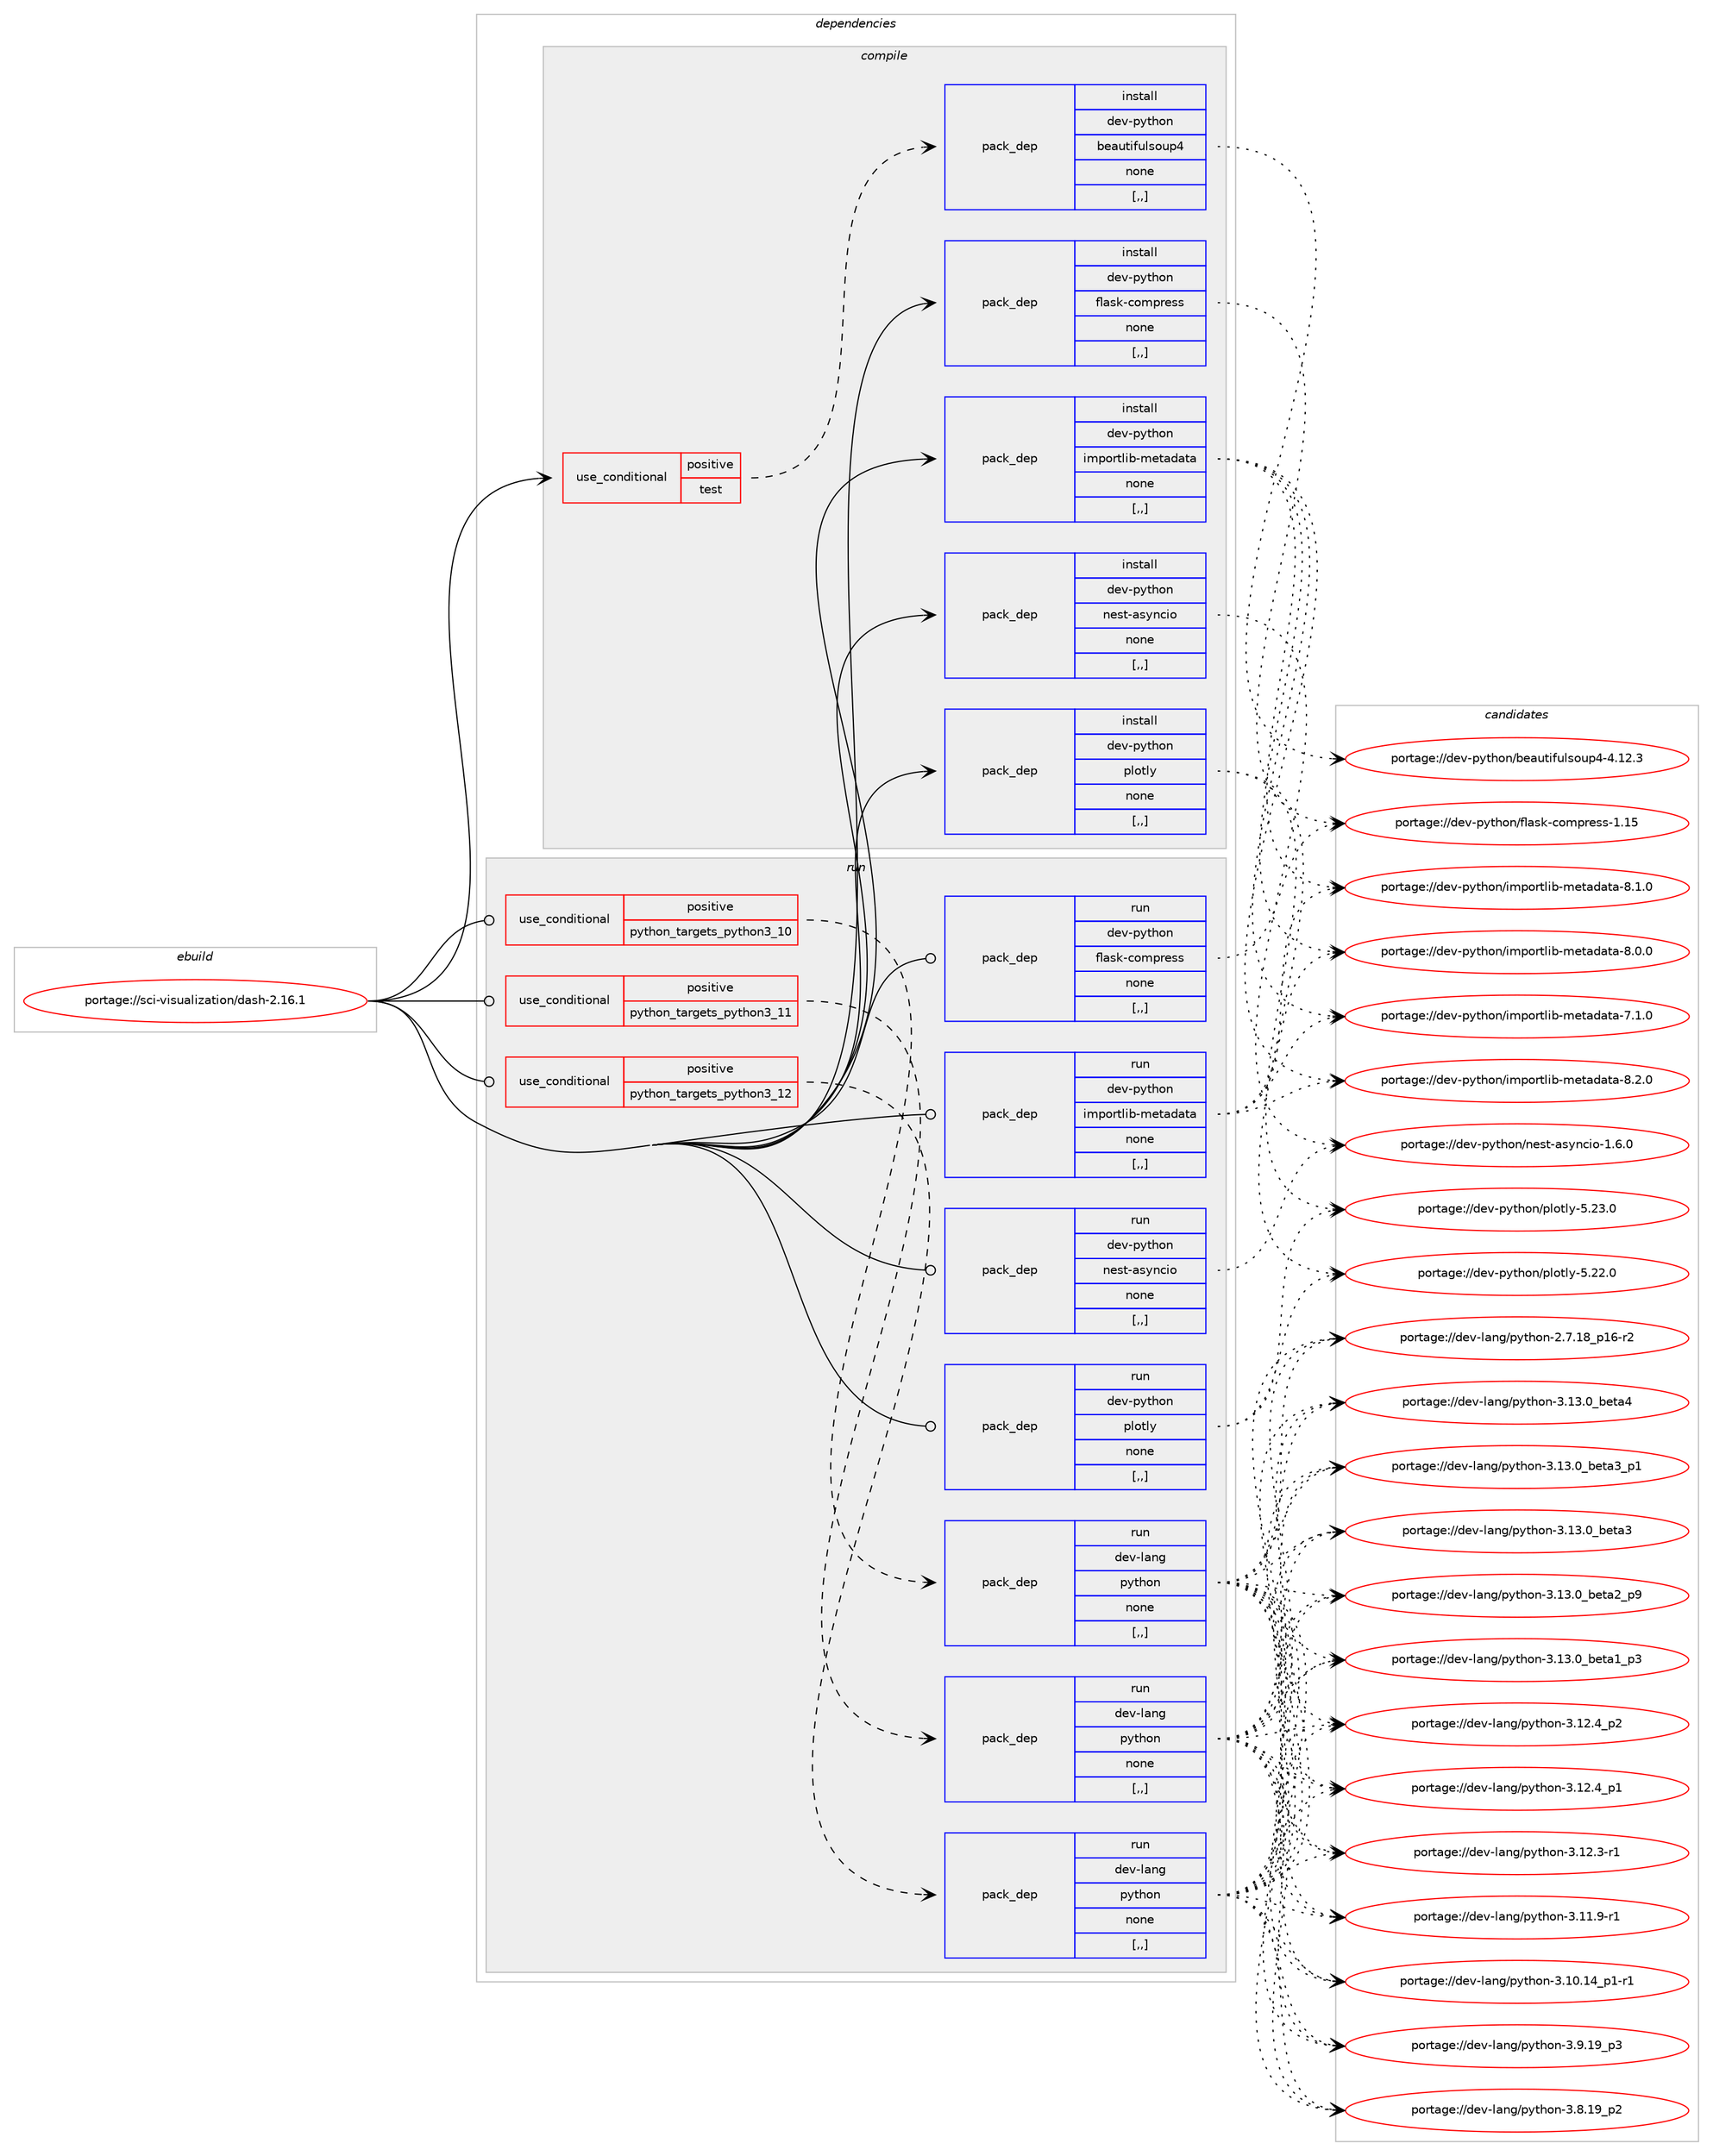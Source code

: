 digraph prolog {

# *************
# Graph options
# *************

newrank=true;
concentrate=true;
compound=true;
graph [rankdir=LR,fontname=Helvetica,fontsize=10,ranksep=1.5];#, ranksep=2.5, nodesep=0.2];
edge  [arrowhead=vee];
node  [fontname=Helvetica,fontsize=10];

# **********
# The ebuild
# **********

subgraph cluster_leftcol {
color=gray;
label=<<i>ebuild</i>>;
id [label="portage://sci-visualization/dash-2.16.1", color=red, width=4, href="../sci-visualization/dash-2.16.1.svg"];
}

# ****************
# The dependencies
# ****************

subgraph cluster_midcol {
color=gray;
label=<<i>dependencies</i>>;
subgraph cluster_compile {
fillcolor="#eeeeee";
style=filled;
label=<<i>compile</i>>;
subgraph cond109870 {
dependency413163 [label=<<TABLE BORDER="0" CELLBORDER="1" CELLSPACING="0" CELLPADDING="4"><TR><TD ROWSPAN="3" CELLPADDING="10">use_conditional</TD></TR><TR><TD>positive</TD></TR><TR><TD>test</TD></TR></TABLE>>, shape=none, color=red];
subgraph pack300381 {
dependency413164 [label=<<TABLE BORDER="0" CELLBORDER="1" CELLSPACING="0" CELLPADDING="4" WIDTH="220"><TR><TD ROWSPAN="6" CELLPADDING="30">pack_dep</TD></TR><TR><TD WIDTH="110">install</TD></TR><TR><TD>dev-python</TD></TR><TR><TD>beautifulsoup4</TD></TR><TR><TD>none</TD></TR><TR><TD>[,,]</TD></TR></TABLE>>, shape=none, color=blue];
}
dependency413163:e -> dependency413164:w [weight=20,style="dashed",arrowhead="vee"];
}
id:e -> dependency413163:w [weight=20,style="solid",arrowhead="vee"];
subgraph pack300382 {
dependency413165 [label=<<TABLE BORDER="0" CELLBORDER="1" CELLSPACING="0" CELLPADDING="4" WIDTH="220"><TR><TD ROWSPAN="6" CELLPADDING="30">pack_dep</TD></TR><TR><TD WIDTH="110">install</TD></TR><TR><TD>dev-python</TD></TR><TR><TD>flask-compress</TD></TR><TR><TD>none</TD></TR><TR><TD>[,,]</TD></TR></TABLE>>, shape=none, color=blue];
}
id:e -> dependency413165:w [weight=20,style="solid",arrowhead="vee"];
subgraph pack300383 {
dependency413166 [label=<<TABLE BORDER="0" CELLBORDER="1" CELLSPACING="0" CELLPADDING="4" WIDTH="220"><TR><TD ROWSPAN="6" CELLPADDING="30">pack_dep</TD></TR><TR><TD WIDTH="110">install</TD></TR><TR><TD>dev-python</TD></TR><TR><TD>importlib-metadata</TD></TR><TR><TD>none</TD></TR><TR><TD>[,,]</TD></TR></TABLE>>, shape=none, color=blue];
}
id:e -> dependency413166:w [weight=20,style="solid",arrowhead="vee"];
subgraph pack300384 {
dependency413167 [label=<<TABLE BORDER="0" CELLBORDER="1" CELLSPACING="0" CELLPADDING="4" WIDTH="220"><TR><TD ROWSPAN="6" CELLPADDING="30">pack_dep</TD></TR><TR><TD WIDTH="110">install</TD></TR><TR><TD>dev-python</TD></TR><TR><TD>nest-asyncio</TD></TR><TR><TD>none</TD></TR><TR><TD>[,,]</TD></TR></TABLE>>, shape=none, color=blue];
}
id:e -> dependency413167:w [weight=20,style="solid",arrowhead="vee"];
subgraph pack300385 {
dependency413168 [label=<<TABLE BORDER="0" CELLBORDER="1" CELLSPACING="0" CELLPADDING="4" WIDTH="220"><TR><TD ROWSPAN="6" CELLPADDING="30">pack_dep</TD></TR><TR><TD WIDTH="110">install</TD></TR><TR><TD>dev-python</TD></TR><TR><TD>plotly</TD></TR><TR><TD>none</TD></TR><TR><TD>[,,]</TD></TR></TABLE>>, shape=none, color=blue];
}
id:e -> dependency413168:w [weight=20,style="solid",arrowhead="vee"];
}
subgraph cluster_compileandrun {
fillcolor="#eeeeee";
style=filled;
label=<<i>compile and run</i>>;
}
subgraph cluster_run {
fillcolor="#eeeeee";
style=filled;
label=<<i>run</i>>;
subgraph cond109871 {
dependency413169 [label=<<TABLE BORDER="0" CELLBORDER="1" CELLSPACING="0" CELLPADDING="4"><TR><TD ROWSPAN="3" CELLPADDING="10">use_conditional</TD></TR><TR><TD>positive</TD></TR><TR><TD>python_targets_python3_10</TD></TR></TABLE>>, shape=none, color=red];
subgraph pack300386 {
dependency413170 [label=<<TABLE BORDER="0" CELLBORDER="1" CELLSPACING="0" CELLPADDING="4" WIDTH="220"><TR><TD ROWSPAN="6" CELLPADDING="30">pack_dep</TD></TR><TR><TD WIDTH="110">run</TD></TR><TR><TD>dev-lang</TD></TR><TR><TD>python</TD></TR><TR><TD>none</TD></TR><TR><TD>[,,]</TD></TR></TABLE>>, shape=none, color=blue];
}
dependency413169:e -> dependency413170:w [weight=20,style="dashed",arrowhead="vee"];
}
id:e -> dependency413169:w [weight=20,style="solid",arrowhead="odot"];
subgraph cond109872 {
dependency413171 [label=<<TABLE BORDER="0" CELLBORDER="1" CELLSPACING="0" CELLPADDING="4"><TR><TD ROWSPAN="3" CELLPADDING="10">use_conditional</TD></TR><TR><TD>positive</TD></TR><TR><TD>python_targets_python3_11</TD></TR></TABLE>>, shape=none, color=red];
subgraph pack300387 {
dependency413172 [label=<<TABLE BORDER="0" CELLBORDER="1" CELLSPACING="0" CELLPADDING="4" WIDTH="220"><TR><TD ROWSPAN="6" CELLPADDING="30">pack_dep</TD></TR><TR><TD WIDTH="110">run</TD></TR><TR><TD>dev-lang</TD></TR><TR><TD>python</TD></TR><TR><TD>none</TD></TR><TR><TD>[,,]</TD></TR></TABLE>>, shape=none, color=blue];
}
dependency413171:e -> dependency413172:w [weight=20,style="dashed",arrowhead="vee"];
}
id:e -> dependency413171:w [weight=20,style="solid",arrowhead="odot"];
subgraph cond109873 {
dependency413173 [label=<<TABLE BORDER="0" CELLBORDER="1" CELLSPACING="0" CELLPADDING="4"><TR><TD ROWSPAN="3" CELLPADDING="10">use_conditional</TD></TR><TR><TD>positive</TD></TR><TR><TD>python_targets_python3_12</TD></TR></TABLE>>, shape=none, color=red];
subgraph pack300388 {
dependency413174 [label=<<TABLE BORDER="0" CELLBORDER="1" CELLSPACING="0" CELLPADDING="4" WIDTH="220"><TR><TD ROWSPAN="6" CELLPADDING="30">pack_dep</TD></TR><TR><TD WIDTH="110">run</TD></TR><TR><TD>dev-lang</TD></TR><TR><TD>python</TD></TR><TR><TD>none</TD></TR><TR><TD>[,,]</TD></TR></TABLE>>, shape=none, color=blue];
}
dependency413173:e -> dependency413174:w [weight=20,style="dashed",arrowhead="vee"];
}
id:e -> dependency413173:w [weight=20,style="solid",arrowhead="odot"];
subgraph pack300389 {
dependency413175 [label=<<TABLE BORDER="0" CELLBORDER="1" CELLSPACING="0" CELLPADDING="4" WIDTH="220"><TR><TD ROWSPAN="6" CELLPADDING="30">pack_dep</TD></TR><TR><TD WIDTH="110">run</TD></TR><TR><TD>dev-python</TD></TR><TR><TD>flask-compress</TD></TR><TR><TD>none</TD></TR><TR><TD>[,,]</TD></TR></TABLE>>, shape=none, color=blue];
}
id:e -> dependency413175:w [weight=20,style="solid",arrowhead="odot"];
subgraph pack300390 {
dependency413176 [label=<<TABLE BORDER="0" CELLBORDER="1" CELLSPACING="0" CELLPADDING="4" WIDTH="220"><TR><TD ROWSPAN="6" CELLPADDING="30">pack_dep</TD></TR><TR><TD WIDTH="110">run</TD></TR><TR><TD>dev-python</TD></TR><TR><TD>importlib-metadata</TD></TR><TR><TD>none</TD></TR><TR><TD>[,,]</TD></TR></TABLE>>, shape=none, color=blue];
}
id:e -> dependency413176:w [weight=20,style="solid",arrowhead="odot"];
subgraph pack300391 {
dependency413177 [label=<<TABLE BORDER="0" CELLBORDER="1" CELLSPACING="0" CELLPADDING="4" WIDTH="220"><TR><TD ROWSPAN="6" CELLPADDING="30">pack_dep</TD></TR><TR><TD WIDTH="110">run</TD></TR><TR><TD>dev-python</TD></TR><TR><TD>nest-asyncio</TD></TR><TR><TD>none</TD></TR><TR><TD>[,,]</TD></TR></TABLE>>, shape=none, color=blue];
}
id:e -> dependency413177:w [weight=20,style="solid",arrowhead="odot"];
subgraph pack300392 {
dependency413178 [label=<<TABLE BORDER="0" CELLBORDER="1" CELLSPACING="0" CELLPADDING="4" WIDTH="220"><TR><TD ROWSPAN="6" CELLPADDING="30">pack_dep</TD></TR><TR><TD WIDTH="110">run</TD></TR><TR><TD>dev-python</TD></TR><TR><TD>plotly</TD></TR><TR><TD>none</TD></TR><TR><TD>[,,]</TD></TR></TABLE>>, shape=none, color=blue];
}
id:e -> dependency413178:w [weight=20,style="solid",arrowhead="odot"];
}
}

# **************
# The candidates
# **************

subgraph cluster_choices {
rank=same;
color=gray;
label=<<i>candidates</i>>;

subgraph choice300381 {
color=black;
nodesep=1;
choice100101118451121211161041111104798101971171161051021171081151111171125245524649504651 [label="portage://dev-python/beautifulsoup4-4.12.3", color=red, width=4,href="../dev-python/beautifulsoup4-4.12.3.svg"];
dependency413164:e -> choice100101118451121211161041111104798101971171161051021171081151111171125245524649504651:w [style=dotted,weight="100"];
}
subgraph choice300382 {
color=black;
nodesep=1;
choice10010111845112121116104111110471021089711510745991111091121141011151154549464953 [label="portage://dev-python/flask-compress-1.15", color=red, width=4,href="../dev-python/flask-compress-1.15.svg"];
dependency413165:e -> choice10010111845112121116104111110471021089711510745991111091121141011151154549464953:w [style=dotted,weight="100"];
}
subgraph choice300383 {
color=black;
nodesep=1;
choice10010111845112121116104111110471051091121111141161081059845109101116971009711697455646504648 [label="portage://dev-python/importlib-metadata-8.2.0", color=red, width=4,href="../dev-python/importlib-metadata-8.2.0.svg"];
choice10010111845112121116104111110471051091121111141161081059845109101116971009711697455646494648 [label="portage://dev-python/importlib-metadata-8.1.0", color=red, width=4,href="../dev-python/importlib-metadata-8.1.0.svg"];
choice10010111845112121116104111110471051091121111141161081059845109101116971009711697455646484648 [label="portage://dev-python/importlib-metadata-8.0.0", color=red, width=4,href="../dev-python/importlib-metadata-8.0.0.svg"];
choice10010111845112121116104111110471051091121111141161081059845109101116971009711697455546494648 [label="portage://dev-python/importlib-metadata-7.1.0", color=red, width=4,href="../dev-python/importlib-metadata-7.1.0.svg"];
dependency413166:e -> choice10010111845112121116104111110471051091121111141161081059845109101116971009711697455646504648:w [style=dotted,weight="100"];
dependency413166:e -> choice10010111845112121116104111110471051091121111141161081059845109101116971009711697455646494648:w [style=dotted,weight="100"];
dependency413166:e -> choice10010111845112121116104111110471051091121111141161081059845109101116971009711697455646484648:w [style=dotted,weight="100"];
dependency413166:e -> choice10010111845112121116104111110471051091121111141161081059845109101116971009711697455546494648:w [style=dotted,weight="100"];
}
subgraph choice300384 {
color=black;
nodesep=1;
choice1001011184511212111610411111047110101115116459711512111099105111454946544648 [label="portage://dev-python/nest-asyncio-1.6.0", color=red, width=4,href="../dev-python/nest-asyncio-1.6.0.svg"];
dependency413167:e -> choice1001011184511212111610411111047110101115116459711512111099105111454946544648:w [style=dotted,weight="100"];
}
subgraph choice300385 {
color=black;
nodesep=1;
choice100101118451121211161041111104711210811111610812145534650514648 [label="portage://dev-python/plotly-5.23.0", color=red, width=4,href="../dev-python/plotly-5.23.0.svg"];
choice100101118451121211161041111104711210811111610812145534650504648 [label="portage://dev-python/plotly-5.22.0", color=red, width=4,href="../dev-python/plotly-5.22.0.svg"];
dependency413168:e -> choice100101118451121211161041111104711210811111610812145534650514648:w [style=dotted,weight="100"];
dependency413168:e -> choice100101118451121211161041111104711210811111610812145534650504648:w [style=dotted,weight="100"];
}
subgraph choice300386 {
color=black;
nodesep=1;
choice1001011184510897110103471121211161041111104551464951464895981011169752 [label="portage://dev-lang/python-3.13.0_beta4", color=red, width=4,href="../dev-lang/python-3.13.0_beta4.svg"];
choice10010111845108971101034711212111610411111045514649514648959810111697519511249 [label="portage://dev-lang/python-3.13.0_beta3_p1", color=red, width=4,href="../dev-lang/python-3.13.0_beta3_p1.svg"];
choice1001011184510897110103471121211161041111104551464951464895981011169751 [label="portage://dev-lang/python-3.13.0_beta3", color=red, width=4,href="../dev-lang/python-3.13.0_beta3.svg"];
choice10010111845108971101034711212111610411111045514649514648959810111697509511257 [label="portage://dev-lang/python-3.13.0_beta2_p9", color=red, width=4,href="../dev-lang/python-3.13.0_beta2_p9.svg"];
choice10010111845108971101034711212111610411111045514649514648959810111697499511251 [label="portage://dev-lang/python-3.13.0_beta1_p3", color=red, width=4,href="../dev-lang/python-3.13.0_beta1_p3.svg"];
choice100101118451089711010347112121116104111110455146495046529511250 [label="portage://dev-lang/python-3.12.4_p2", color=red, width=4,href="../dev-lang/python-3.12.4_p2.svg"];
choice100101118451089711010347112121116104111110455146495046529511249 [label="portage://dev-lang/python-3.12.4_p1", color=red, width=4,href="../dev-lang/python-3.12.4_p1.svg"];
choice100101118451089711010347112121116104111110455146495046514511449 [label="portage://dev-lang/python-3.12.3-r1", color=red, width=4,href="../dev-lang/python-3.12.3-r1.svg"];
choice100101118451089711010347112121116104111110455146494946574511449 [label="portage://dev-lang/python-3.11.9-r1", color=red, width=4,href="../dev-lang/python-3.11.9-r1.svg"];
choice100101118451089711010347112121116104111110455146494846495295112494511449 [label="portage://dev-lang/python-3.10.14_p1-r1", color=red, width=4,href="../dev-lang/python-3.10.14_p1-r1.svg"];
choice100101118451089711010347112121116104111110455146574649579511251 [label="portage://dev-lang/python-3.9.19_p3", color=red, width=4,href="../dev-lang/python-3.9.19_p3.svg"];
choice100101118451089711010347112121116104111110455146564649579511250 [label="portage://dev-lang/python-3.8.19_p2", color=red, width=4,href="../dev-lang/python-3.8.19_p2.svg"];
choice100101118451089711010347112121116104111110455046554649569511249544511450 [label="portage://dev-lang/python-2.7.18_p16-r2", color=red, width=4,href="../dev-lang/python-2.7.18_p16-r2.svg"];
dependency413170:e -> choice1001011184510897110103471121211161041111104551464951464895981011169752:w [style=dotted,weight="100"];
dependency413170:e -> choice10010111845108971101034711212111610411111045514649514648959810111697519511249:w [style=dotted,weight="100"];
dependency413170:e -> choice1001011184510897110103471121211161041111104551464951464895981011169751:w [style=dotted,weight="100"];
dependency413170:e -> choice10010111845108971101034711212111610411111045514649514648959810111697509511257:w [style=dotted,weight="100"];
dependency413170:e -> choice10010111845108971101034711212111610411111045514649514648959810111697499511251:w [style=dotted,weight="100"];
dependency413170:e -> choice100101118451089711010347112121116104111110455146495046529511250:w [style=dotted,weight="100"];
dependency413170:e -> choice100101118451089711010347112121116104111110455146495046529511249:w [style=dotted,weight="100"];
dependency413170:e -> choice100101118451089711010347112121116104111110455146495046514511449:w [style=dotted,weight="100"];
dependency413170:e -> choice100101118451089711010347112121116104111110455146494946574511449:w [style=dotted,weight="100"];
dependency413170:e -> choice100101118451089711010347112121116104111110455146494846495295112494511449:w [style=dotted,weight="100"];
dependency413170:e -> choice100101118451089711010347112121116104111110455146574649579511251:w [style=dotted,weight="100"];
dependency413170:e -> choice100101118451089711010347112121116104111110455146564649579511250:w [style=dotted,weight="100"];
dependency413170:e -> choice100101118451089711010347112121116104111110455046554649569511249544511450:w [style=dotted,weight="100"];
}
subgraph choice300387 {
color=black;
nodesep=1;
choice1001011184510897110103471121211161041111104551464951464895981011169752 [label="portage://dev-lang/python-3.13.0_beta4", color=red, width=4,href="../dev-lang/python-3.13.0_beta4.svg"];
choice10010111845108971101034711212111610411111045514649514648959810111697519511249 [label="portage://dev-lang/python-3.13.0_beta3_p1", color=red, width=4,href="../dev-lang/python-3.13.0_beta3_p1.svg"];
choice1001011184510897110103471121211161041111104551464951464895981011169751 [label="portage://dev-lang/python-3.13.0_beta3", color=red, width=4,href="../dev-lang/python-3.13.0_beta3.svg"];
choice10010111845108971101034711212111610411111045514649514648959810111697509511257 [label="portage://dev-lang/python-3.13.0_beta2_p9", color=red, width=4,href="../dev-lang/python-3.13.0_beta2_p9.svg"];
choice10010111845108971101034711212111610411111045514649514648959810111697499511251 [label="portage://dev-lang/python-3.13.0_beta1_p3", color=red, width=4,href="../dev-lang/python-3.13.0_beta1_p3.svg"];
choice100101118451089711010347112121116104111110455146495046529511250 [label="portage://dev-lang/python-3.12.4_p2", color=red, width=4,href="../dev-lang/python-3.12.4_p2.svg"];
choice100101118451089711010347112121116104111110455146495046529511249 [label="portage://dev-lang/python-3.12.4_p1", color=red, width=4,href="../dev-lang/python-3.12.4_p1.svg"];
choice100101118451089711010347112121116104111110455146495046514511449 [label="portage://dev-lang/python-3.12.3-r1", color=red, width=4,href="../dev-lang/python-3.12.3-r1.svg"];
choice100101118451089711010347112121116104111110455146494946574511449 [label="portage://dev-lang/python-3.11.9-r1", color=red, width=4,href="../dev-lang/python-3.11.9-r1.svg"];
choice100101118451089711010347112121116104111110455146494846495295112494511449 [label="portage://dev-lang/python-3.10.14_p1-r1", color=red, width=4,href="../dev-lang/python-3.10.14_p1-r1.svg"];
choice100101118451089711010347112121116104111110455146574649579511251 [label="portage://dev-lang/python-3.9.19_p3", color=red, width=4,href="../dev-lang/python-3.9.19_p3.svg"];
choice100101118451089711010347112121116104111110455146564649579511250 [label="portage://dev-lang/python-3.8.19_p2", color=red, width=4,href="../dev-lang/python-3.8.19_p2.svg"];
choice100101118451089711010347112121116104111110455046554649569511249544511450 [label="portage://dev-lang/python-2.7.18_p16-r2", color=red, width=4,href="../dev-lang/python-2.7.18_p16-r2.svg"];
dependency413172:e -> choice1001011184510897110103471121211161041111104551464951464895981011169752:w [style=dotted,weight="100"];
dependency413172:e -> choice10010111845108971101034711212111610411111045514649514648959810111697519511249:w [style=dotted,weight="100"];
dependency413172:e -> choice1001011184510897110103471121211161041111104551464951464895981011169751:w [style=dotted,weight="100"];
dependency413172:e -> choice10010111845108971101034711212111610411111045514649514648959810111697509511257:w [style=dotted,weight="100"];
dependency413172:e -> choice10010111845108971101034711212111610411111045514649514648959810111697499511251:w [style=dotted,weight="100"];
dependency413172:e -> choice100101118451089711010347112121116104111110455146495046529511250:w [style=dotted,weight="100"];
dependency413172:e -> choice100101118451089711010347112121116104111110455146495046529511249:w [style=dotted,weight="100"];
dependency413172:e -> choice100101118451089711010347112121116104111110455146495046514511449:w [style=dotted,weight="100"];
dependency413172:e -> choice100101118451089711010347112121116104111110455146494946574511449:w [style=dotted,weight="100"];
dependency413172:e -> choice100101118451089711010347112121116104111110455146494846495295112494511449:w [style=dotted,weight="100"];
dependency413172:e -> choice100101118451089711010347112121116104111110455146574649579511251:w [style=dotted,weight="100"];
dependency413172:e -> choice100101118451089711010347112121116104111110455146564649579511250:w [style=dotted,weight="100"];
dependency413172:e -> choice100101118451089711010347112121116104111110455046554649569511249544511450:w [style=dotted,weight="100"];
}
subgraph choice300388 {
color=black;
nodesep=1;
choice1001011184510897110103471121211161041111104551464951464895981011169752 [label="portage://dev-lang/python-3.13.0_beta4", color=red, width=4,href="../dev-lang/python-3.13.0_beta4.svg"];
choice10010111845108971101034711212111610411111045514649514648959810111697519511249 [label="portage://dev-lang/python-3.13.0_beta3_p1", color=red, width=4,href="../dev-lang/python-3.13.0_beta3_p1.svg"];
choice1001011184510897110103471121211161041111104551464951464895981011169751 [label="portage://dev-lang/python-3.13.0_beta3", color=red, width=4,href="../dev-lang/python-3.13.0_beta3.svg"];
choice10010111845108971101034711212111610411111045514649514648959810111697509511257 [label="portage://dev-lang/python-3.13.0_beta2_p9", color=red, width=4,href="../dev-lang/python-3.13.0_beta2_p9.svg"];
choice10010111845108971101034711212111610411111045514649514648959810111697499511251 [label="portage://dev-lang/python-3.13.0_beta1_p3", color=red, width=4,href="../dev-lang/python-3.13.0_beta1_p3.svg"];
choice100101118451089711010347112121116104111110455146495046529511250 [label="portage://dev-lang/python-3.12.4_p2", color=red, width=4,href="../dev-lang/python-3.12.4_p2.svg"];
choice100101118451089711010347112121116104111110455146495046529511249 [label="portage://dev-lang/python-3.12.4_p1", color=red, width=4,href="../dev-lang/python-3.12.4_p1.svg"];
choice100101118451089711010347112121116104111110455146495046514511449 [label="portage://dev-lang/python-3.12.3-r1", color=red, width=4,href="../dev-lang/python-3.12.3-r1.svg"];
choice100101118451089711010347112121116104111110455146494946574511449 [label="portage://dev-lang/python-3.11.9-r1", color=red, width=4,href="../dev-lang/python-3.11.9-r1.svg"];
choice100101118451089711010347112121116104111110455146494846495295112494511449 [label="portage://dev-lang/python-3.10.14_p1-r1", color=red, width=4,href="../dev-lang/python-3.10.14_p1-r1.svg"];
choice100101118451089711010347112121116104111110455146574649579511251 [label="portage://dev-lang/python-3.9.19_p3", color=red, width=4,href="../dev-lang/python-3.9.19_p3.svg"];
choice100101118451089711010347112121116104111110455146564649579511250 [label="portage://dev-lang/python-3.8.19_p2", color=red, width=4,href="../dev-lang/python-3.8.19_p2.svg"];
choice100101118451089711010347112121116104111110455046554649569511249544511450 [label="portage://dev-lang/python-2.7.18_p16-r2", color=red, width=4,href="../dev-lang/python-2.7.18_p16-r2.svg"];
dependency413174:e -> choice1001011184510897110103471121211161041111104551464951464895981011169752:w [style=dotted,weight="100"];
dependency413174:e -> choice10010111845108971101034711212111610411111045514649514648959810111697519511249:w [style=dotted,weight="100"];
dependency413174:e -> choice1001011184510897110103471121211161041111104551464951464895981011169751:w [style=dotted,weight="100"];
dependency413174:e -> choice10010111845108971101034711212111610411111045514649514648959810111697509511257:w [style=dotted,weight="100"];
dependency413174:e -> choice10010111845108971101034711212111610411111045514649514648959810111697499511251:w [style=dotted,weight="100"];
dependency413174:e -> choice100101118451089711010347112121116104111110455146495046529511250:w [style=dotted,weight="100"];
dependency413174:e -> choice100101118451089711010347112121116104111110455146495046529511249:w [style=dotted,weight="100"];
dependency413174:e -> choice100101118451089711010347112121116104111110455146495046514511449:w [style=dotted,weight="100"];
dependency413174:e -> choice100101118451089711010347112121116104111110455146494946574511449:w [style=dotted,weight="100"];
dependency413174:e -> choice100101118451089711010347112121116104111110455146494846495295112494511449:w [style=dotted,weight="100"];
dependency413174:e -> choice100101118451089711010347112121116104111110455146574649579511251:w [style=dotted,weight="100"];
dependency413174:e -> choice100101118451089711010347112121116104111110455146564649579511250:w [style=dotted,weight="100"];
dependency413174:e -> choice100101118451089711010347112121116104111110455046554649569511249544511450:w [style=dotted,weight="100"];
}
subgraph choice300389 {
color=black;
nodesep=1;
choice10010111845112121116104111110471021089711510745991111091121141011151154549464953 [label="portage://dev-python/flask-compress-1.15", color=red, width=4,href="../dev-python/flask-compress-1.15.svg"];
dependency413175:e -> choice10010111845112121116104111110471021089711510745991111091121141011151154549464953:w [style=dotted,weight="100"];
}
subgraph choice300390 {
color=black;
nodesep=1;
choice10010111845112121116104111110471051091121111141161081059845109101116971009711697455646504648 [label="portage://dev-python/importlib-metadata-8.2.0", color=red, width=4,href="../dev-python/importlib-metadata-8.2.0.svg"];
choice10010111845112121116104111110471051091121111141161081059845109101116971009711697455646494648 [label="portage://dev-python/importlib-metadata-8.1.0", color=red, width=4,href="../dev-python/importlib-metadata-8.1.0.svg"];
choice10010111845112121116104111110471051091121111141161081059845109101116971009711697455646484648 [label="portage://dev-python/importlib-metadata-8.0.0", color=red, width=4,href="../dev-python/importlib-metadata-8.0.0.svg"];
choice10010111845112121116104111110471051091121111141161081059845109101116971009711697455546494648 [label="portage://dev-python/importlib-metadata-7.1.0", color=red, width=4,href="../dev-python/importlib-metadata-7.1.0.svg"];
dependency413176:e -> choice10010111845112121116104111110471051091121111141161081059845109101116971009711697455646504648:w [style=dotted,weight="100"];
dependency413176:e -> choice10010111845112121116104111110471051091121111141161081059845109101116971009711697455646494648:w [style=dotted,weight="100"];
dependency413176:e -> choice10010111845112121116104111110471051091121111141161081059845109101116971009711697455646484648:w [style=dotted,weight="100"];
dependency413176:e -> choice10010111845112121116104111110471051091121111141161081059845109101116971009711697455546494648:w [style=dotted,weight="100"];
}
subgraph choice300391 {
color=black;
nodesep=1;
choice1001011184511212111610411111047110101115116459711512111099105111454946544648 [label="portage://dev-python/nest-asyncio-1.6.0", color=red, width=4,href="../dev-python/nest-asyncio-1.6.0.svg"];
dependency413177:e -> choice1001011184511212111610411111047110101115116459711512111099105111454946544648:w [style=dotted,weight="100"];
}
subgraph choice300392 {
color=black;
nodesep=1;
choice100101118451121211161041111104711210811111610812145534650514648 [label="portage://dev-python/plotly-5.23.0", color=red, width=4,href="../dev-python/plotly-5.23.0.svg"];
choice100101118451121211161041111104711210811111610812145534650504648 [label="portage://dev-python/plotly-5.22.0", color=red, width=4,href="../dev-python/plotly-5.22.0.svg"];
dependency413178:e -> choice100101118451121211161041111104711210811111610812145534650514648:w [style=dotted,weight="100"];
dependency413178:e -> choice100101118451121211161041111104711210811111610812145534650504648:w [style=dotted,weight="100"];
}
}

}
